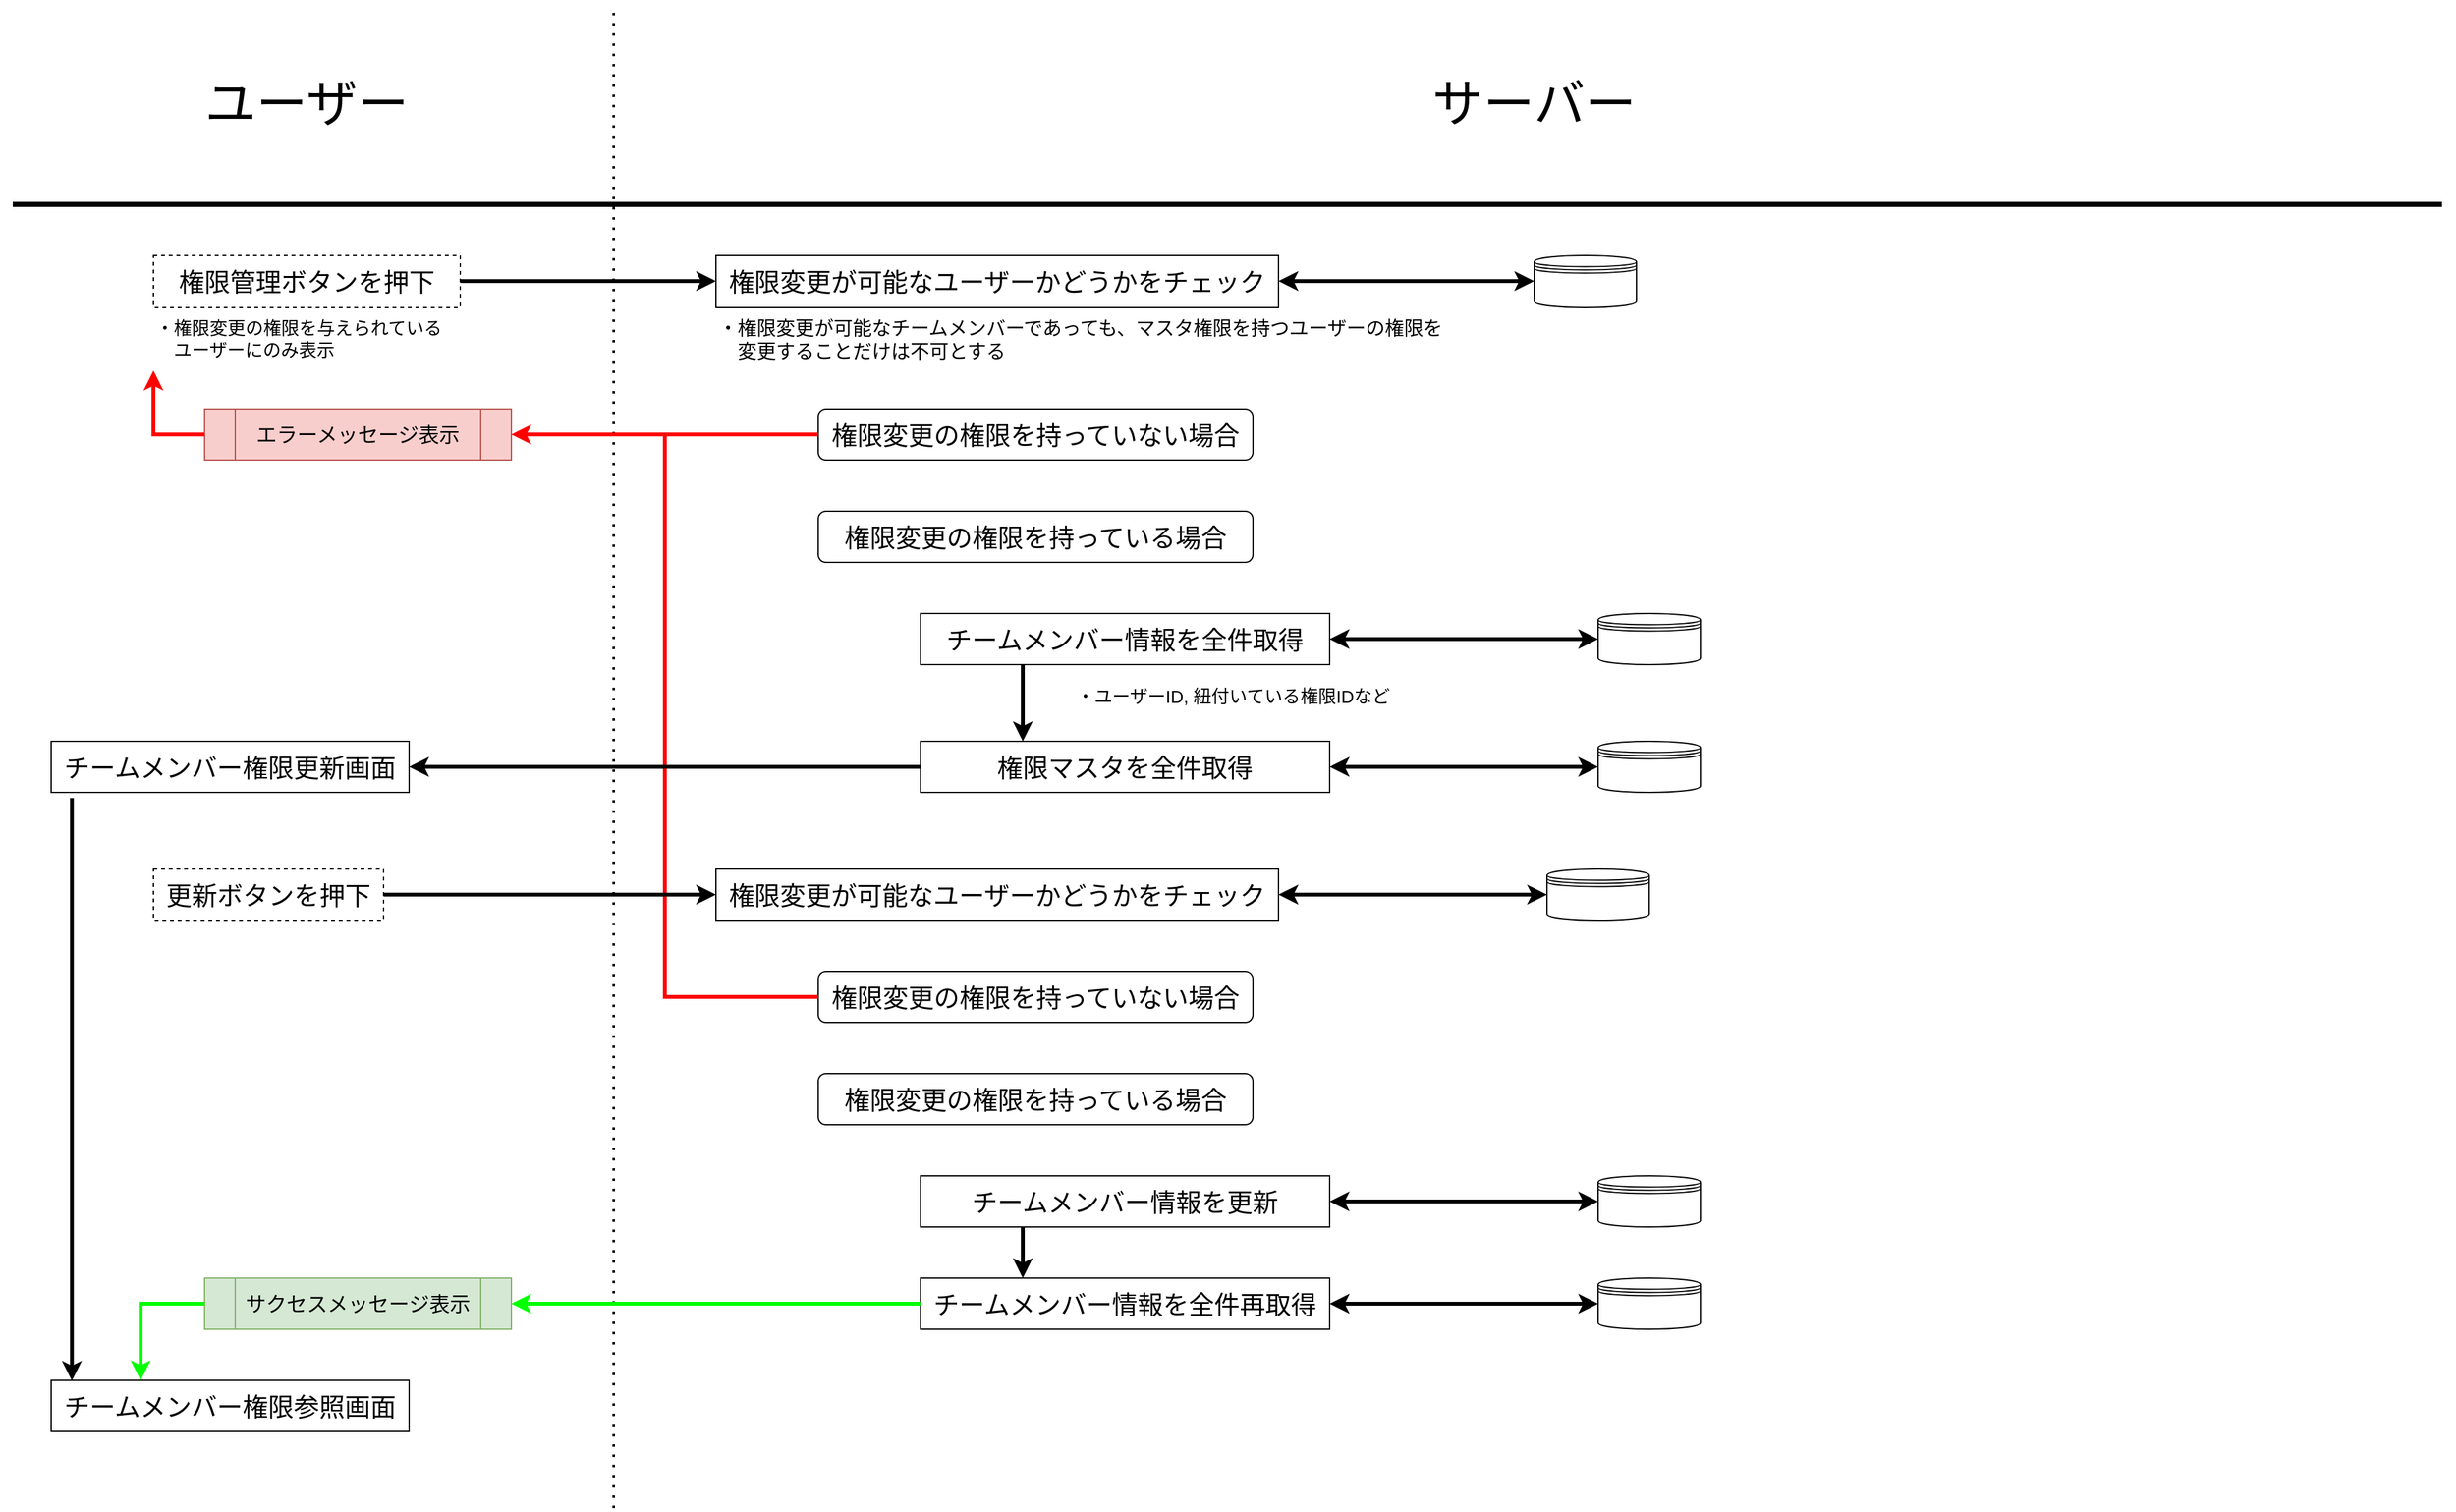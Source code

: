 <mxfile version="20.2.3" type="device"><diagram name="権限管理" id="1UEimCJ06rVjTFFncBrc"><mxGraphModel dx="1627" dy="1058" grid="1" gridSize="10" guides="1" tooltips="1" connect="1" arrows="1" fold="1" page="1" pageScale="1" pageWidth="1920" pageHeight="1200" background="none" math="0" shadow="0"><root><mxCell id="irrqL4z2XPsDJClaLvtr-0"/><mxCell id="irrqL4z2XPsDJClaLvtr-1" parent="irrqL4z2XPsDJClaLvtr-0"/><mxCell id="irrqL4z2XPsDJClaLvtr-2" value="" style="endArrow=none;html=1;rounded=0;strokeWidth=4;" parent="irrqL4z2XPsDJClaLvtr-1" edge="1"><mxGeometry width="50" height="50" relative="1" as="geometry"><mxPoint x="10" y="160" as="sourcePoint"/><mxPoint x="1910" y="160" as="targetPoint"/></mxGeometry></mxCell><mxCell id="irrqL4z2XPsDJClaLvtr-3" value="" style="endArrow=none;dashed=1;html=1;dashPattern=1 3;strokeWidth=2;rounded=0;" parent="irrqL4z2XPsDJClaLvtr-1" edge="1"><mxGeometry width="50" height="50" relative="1" as="geometry"><mxPoint x="480" y="1180" as="sourcePoint"/><mxPoint x="480" y="10" as="targetPoint"/></mxGeometry></mxCell><mxCell id="irrqL4z2XPsDJClaLvtr-4" value="ユーザー" style="text;html=1;strokeColor=none;fillColor=none;align=center;verticalAlign=middle;whiteSpace=wrap;rounded=0;fontSize=40;" parent="irrqL4z2XPsDJClaLvtr-1" vertex="1"><mxGeometry width="480" height="160" as="geometry"/></mxCell><mxCell id="irrqL4z2XPsDJClaLvtr-5" value="サーバー" style="text;html=1;strokeColor=none;fillColor=none;align=center;verticalAlign=middle;whiteSpace=wrap;rounded=0;fontSize=40;" parent="irrqL4z2XPsDJClaLvtr-1" vertex="1"><mxGeometry x="480" width="1440" height="160" as="geometry"/></mxCell><mxCell id="fPHEgb8I5eGJIg7w7mQr-0" value="チームメンバー権限更新画面" style="rounded=0;whiteSpace=wrap;html=1;fontSize=20;" vertex="1" parent="irrqL4z2XPsDJClaLvtr-1"><mxGeometry x="40" y="580" width="280" height="40" as="geometry"/></mxCell><mxCell id="fPHEgb8I5eGJIg7w7mQr-1" value="権限管理ボタンを押下" style="rounded=0;whiteSpace=wrap;html=1;fontSize=20;dashed=1;" vertex="1" parent="irrqL4z2XPsDJClaLvtr-1"><mxGeometry x="120" y="200" width="240" height="40" as="geometry"/></mxCell><mxCell id="fPHEgb8I5eGJIg7w7mQr-2" value="権限変更が可能なユーザーかどうかをチェック" style="rounded=0;whiteSpace=wrap;html=1;fontSize=20;" vertex="1" parent="irrqL4z2XPsDJClaLvtr-1"><mxGeometry x="560" y="200" width="440" height="40" as="geometry"/></mxCell><mxCell id="fPHEgb8I5eGJIg7w7mQr-3" value="・権限変更が可能なチームメンバーであっても、マスタ権限を持つユーザーの権限を&lt;br style=&quot;font-size: 15px;&quot;&gt;　変更することだけは不可とする" style="text;html=1;strokeColor=none;fillColor=none;align=left;verticalAlign=middle;whiteSpace=wrap;rounded=0;fontSize=15;" vertex="1" parent="irrqL4z2XPsDJClaLvtr-1"><mxGeometry x="560" y="250" width="610" height="30" as="geometry"/></mxCell><mxCell id="fPHEgb8I5eGJIg7w7mQr-4" value="・権限変更の権限を与えられている&lt;br style=&quot;font-size: 14px;&quot;&gt;　ユーザーにのみ表示" style="text;html=1;strokeColor=none;fillColor=none;align=left;verticalAlign=middle;whiteSpace=wrap;rounded=0;fontSize=14;" vertex="1" parent="irrqL4z2XPsDJClaLvtr-1"><mxGeometry x="120" y="250" width="280" height="30" as="geometry"/></mxCell><mxCell id="fPHEgb8I5eGJIg7w7mQr-5" value="権限変更の権限を持っていない場合" style="rounded=1;whiteSpace=wrap;html=1;fontSize=20;" vertex="1" parent="irrqL4z2XPsDJClaLvtr-1"><mxGeometry x="640" y="320" width="340" height="40" as="geometry"/></mxCell><mxCell id="fPHEgb8I5eGJIg7w7mQr-6" value="権限変更の権限を持っている場合" style="rounded=1;whiteSpace=wrap;html=1;fontSize=20;" vertex="1" parent="irrqL4z2XPsDJClaLvtr-1"><mxGeometry x="640" y="400" width="340" height="40" as="geometry"/></mxCell><mxCell id="fPHEgb8I5eGJIg7w7mQr-7" value="エラーメッセージ表示" style="shape=process;whiteSpace=wrap;html=1;backgroundOutline=1;fontSize=16;fillColor=#f8cecc;strokeColor=#b85450;" vertex="1" parent="irrqL4z2XPsDJClaLvtr-1"><mxGeometry x="160" y="320" width="240" height="40" as="geometry"/></mxCell><mxCell id="fPHEgb8I5eGJIg7w7mQr-8" value="チームメンバー情報を全件取得" style="rounded=0;whiteSpace=wrap;html=1;fontSize=20;" vertex="1" parent="irrqL4z2XPsDJClaLvtr-1"><mxGeometry x="720" y="480" width="320" height="40" as="geometry"/></mxCell><mxCell id="fPHEgb8I5eGJIg7w7mQr-9" value="権限マスタを全件取得" style="rounded=0;whiteSpace=wrap;html=1;fontSize=20;" vertex="1" parent="irrqL4z2XPsDJClaLvtr-1"><mxGeometry x="720" y="580" width="320" height="40" as="geometry"/></mxCell><mxCell id="fPHEgb8I5eGJIg7w7mQr-11" value="・ユーザーID, 紐付いている権限IDなど" style="text;html=1;strokeColor=none;fillColor=none;align=left;verticalAlign=middle;whiteSpace=wrap;rounded=0;fontSize=14;" vertex="1" parent="irrqL4z2XPsDJClaLvtr-1"><mxGeometry x="840" y="530" width="260" height="30" as="geometry"/></mxCell><mxCell id="fPHEgb8I5eGJIg7w7mQr-12" value="更新ボタンを押下" style="rounded=0;whiteSpace=wrap;html=1;fontSize=20;dashed=1;" vertex="1" parent="irrqL4z2XPsDJClaLvtr-1"><mxGeometry x="120" y="680" width="180" height="40" as="geometry"/></mxCell><mxCell id="fPHEgb8I5eGJIg7w7mQr-13" value="権限変更が可能なユーザーかどうかをチェック" style="rounded=0;whiteSpace=wrap;html=1;fontSize=20;" vertex="1" parent="irrqL4z2XPsDJClaLvtr-1"><mxGeometry x="560" y="680" width="440" height="40" as="geometry"/></mxCell><mxCell id="fPHEgb8I5eGJIg7w7mQr-14" value="権限変更の権限を持っていない場合" style="rounded=1;whiteSpace=wrap;html=1;fontSize=20;" vertex="1" parent="irrqL4z2XPsDJClaLvtr-1"><mxGeometry x="640" y="760" width="340" height="40" as="geometry"/></mxCell><mxCell id="fPHEgb8I5eGJIg7w7mQr-15" value="権限変更の権限を持っている場合" style="rounded=1;whiteSpace=wrap;html=1;fontSize=20;" vertex="1" parent="irrqL4z2XPsDJClaLvtr-1"><mxGeometry x="640" y="840" width="340" height="40" as="geometry"/></mxCell><mxCell id="fPHEgb8I5eGJIg7w7mQr-17" value="" style="endArrow=classic;html=1;rounded=0;fontSize=16;strokeWidth=3;entryX=1;entryY=0.5;entryDx=0;entryDy=0;exitX=0;exitY=0.5;exitDx=0;exitDy=0;strokeColor=#FF0000;" edge="1" parent="irrqL4z2XPsDJClaLvtr-1" source="fPHEgb8I5eGJIg7w7mQr-5" target="fPHEgb8I5eGJIg7w7mQr-7"><mxGeometry width="50" height="50" relative="1" as="geometry"><mxPoint x="570" y="590" as="sourcePoint"/><mxPoint x="620" y="540" as="targetPoint"/></mxGeometry></mxCell><mxCell id="fPHEgb8I5eGJIg7w7mQr-18" value="" style="endArrow=none;html=1;rounded=0;fontSize=16;strokeWidth=3;exitX=0;exitY=0.5;exitDx=0;exitDy=0;strokeColor=#FF0000;" edge="1" parent="irrqL4z2XPsDJClaLvtr-1" source="fPHEgb8I5eGJIg7w7mQr-14"><mxGeometry width="50" height="50" relative="1" as="geometry"><mxPoint x="570" y="590" as="sourcePoint"/><mxPoint x="520" y="340" as="targetPoint"/><Array as="points"><mxPoint x="520" y="780"/></Array></mxGeometry></mxCell><mxCell id="fPHEgb8I5eGJIg7w7mQr-19" value="" style="endArrow=classic;html=1;rounded=0;fontSize=16;strokeWidth=3;exitX=1;exitY=0.5;exitDx=0;exitDy=0;entryX=0;entryY=0.5;entryDx=0;entryDy=0;" edge="1" parent="irrqL4z2XPsDJClaLvtr-1" source="fPHEgb8I5eGJIg7w7mQr-1" target="fPHEgb8I5eGJIg7w7mQr-2"><mxGeometry width="50" height="50" relative="1" as="geometry"><mxPoint x="570" y="590" as="sourcePoint"/><mxPoint x="620" y="540" as="targetPoint"/></mxGeometry></mxCell><mxCell id="fPHEgb8I5eGJIg7w7mQr-20" value="" style="endArrow=classic;html=1;rounded=0;fontSize=16;strokeWidth=3;entryX=1;entryY=0.5;entryDx=0;entryDy=0;exitX=0;exitY=0.5;exitDx=0;exitDy=0;" edge="1" parent="irrqL4z2XPsDJClaLvtr-1" source="fPHEgb8I5eGJIg7w7mQr-9" target="fPHEgb8I5eGJIg7w7mQr-0"><mxGeometry width="50" height="50" relative="1" as="geometry"><mxPoint x="570" y="590" as="sourcePoint"/><mxPoint x="620" y="540" as="targetPoint"/></mxGeometry></mxCell><mxCell id="fPHEgb8I5eGJIg7w7mQr-21" value="" style="endArrow=classic;html=1;rounded=0;fontSize=16;strokeWidth=3;exitX=1;exitY=0.5;exitDx=0;exitDy=0;entryX=0;entryY=0.5;entryDx=0;entryDy=0;" edge="1" parent="irrqL4z2XPsDJClaLvtr-1" source="fPHEgb8I5eGJIg7w7mQr-12" target="fPHEgb8I5eGJIg7w7mQr-13"><mxGeometry width="50" height="50" relative="1" as="geometry"><mxPoint x="570" y="590" as="sourcePoint"/><mxPoint x="620" y="540" as="targetPoint"/></mxGeometry></mxCell><mxCell id="fPHEgb8I5eGJIg7w7mQr-22" value="チームメンバー情報を更新" style="rounded=0;whiteSpace=wrap;html=1;fontSize=20;" vertex="1" parent="irrqL4z2XPsDJClaLvtr-1"><mxGeometry x="720" y="920" width="320" height="40" as="geometry"/></mxCell><mxCell id="fPHEgb8I5eGJIg7w7mQr-23" value="チームメンバー情報を全件再取得" style="rounded=0;whiteSpace=wrap;html=1;fontSize=20;" vertex="1" parent="irrqL4z2XPsDJClaLvtr-1"><mxGeometry x="720" y="1000" width="320" height="40" as="geometry"/></mxCell><mxCell id="fPHEgb8I5eGJIg7w7mQr-24" value="チームメンバー権限参照画面" style="rounded=0;whiteSpace=wrap;html=1;fontSize=20;" vertex="1" parent="irrqL4z2XPsDJClaLvtr-1"><mxGeometry x="40" y="1080" width="280" height="40" as="geometry"/></mxCell><mxCell id="fPHEgb8I5eGJIg7w7mQr-25" value="サクセスメッセージ表示" style="shape=process;whiteSpace=wrap;html=1;backgroundOutline=1;fontSize=16;fillColor=#d5e8d4;strokeColor=#82b366;" vertex="1" parent="irrqL4z2XPsDJClaLvtr-1"><mxGeometry x="160" y="1000" width="240" height="40" as="geometry"/></mxCell><mxCell id="fPHEgb8I5eGJIg7w7mQr-26" value="" style="endArrow=classic;html=1;rounded=0;fontSize=16;strokeWidth=3;exitX=0;exitY=0.5;exitDx=0;exitDy=0;entryX=1;entryY=0.5;entryDx=0;entryDy=0;strokeColor=#00FF00;" edge="1" parent="irrqL4z2XPsDJClaLvtr-1" source="fPHEgb8I5eGJIg7w7mQr-23" target="fPHEgb8I5eGJIg7w7mQr-25"><mxGeometry width="50" height="50" relative="1" as="geometry"><mxPoint x="480" y="770" as="sourcePoint"/><mxPoint x="530" y="720" as="targetPoint"/></mxGeometry></mxCell><mxCell id="fPHEgb8I5eGJIg7w7mQr-27" value="" style="endArrow=classic;html=1;rounded=0;fontSize=16;strokeWidth=3;exitX=0;exitY=0.5;exitDx=0;exitDy=0;strokeColor=#FF0000;" edge="1" parent="irrqL4z2XPsDJClaLvtr-1" source="fPHEgb8I5eGJIg7w7mQr-7"><mxGeometry width="50" height="50" relative="1" as="geometry"><mxPoint x="480" y="480" as="sourcePoint"/><mxPoint x="120" y="290" as="targetPoint"/><Array as="points"><mxPoint x="120" y="340"/></Array></mxGeometry></mxCell><mxCell id="fPHEgb8I5eGJIg7w7mQr-28" value="" style="endArrow=classic;html=1;rounded=0;fontSize=16;strokeWidth=3;exitX=0;exitY=0.5;exitDx=0;exitDy=0;entryX=0.25;entryY=0;entryDx=0;entryDy=0;strokeColor=#00FF00;" edge="1" parent="irrqL4z2XPsDJClaLvtr-1" source="fPHEgb8I5eGJIg7w7mQr-25" target="fPHEgb8I5eGJIg7w7mQr-24"><mxGeometry width="50" height="50" relative="1" as="geometry"><mxPoint x="480" y="860" as="sourcePoint"/><mxPoint x="530" y="810" as="targetPoint"/><Array as="points"><mxPoint x="110" y="1020"/></Array></mxGeometry></mxCell><mxCell id="fPHEgb8I5eGJIg7w7mQr-29" value="" style="endArrow=classic;html=1;rounded=0;fontSize=16;strokeWidth=3;exitX=0.25;exitY=1;exitDx=0;exitDy=0;entryX=0.25;entryY=0;entryDx=0;entryDy=0;" edge="1" parent="irrqL4z2XPsDJClaLvtr-1" source="fPHEgb8I5eGJIg7w7mQr-8" target="fPHEgb8I5eGJIg7w7mQr-9"><mxGeometry width="50" height="50" relative="1" as="geometry"><mxPoint x="480" y="610" as="sourcePoint"/><mxPoint x="530" y="560" as="targetPoint"/></mxGeometry></mxCell><mxCell id="fPHEgb8I5eGJIg7w7mQr-30" value="" style="endArrow=classic;html=1;rounded=0;fontSize=16;strokeWidth=3;exitX=0.25;exitY=1;exitDx=0;exitDy=0;entryX=0.25;entryY=0;entryDx=0;entryDy=0;" edge="1" parent="irrqL4z2XPsDJClaLvtr-1" source="fPHEgb8I5eGJIg7w7mQr-22" target="fPHEgb8I5eGJIg7w7mQr-23"><mxGeometry width="50" height="50" relative="1" as="geometry"><mxPoint x="480" y="860" as="sourcePoint"/><mxPoint x="530" y="810" as="targetPoint"/></mxGeometry></mxCell><mxCell id="fPHEgb8I5eGJIg7w7mQr-31" value="" style="endArrow=classic;html=1;rounded=0;fontSize=16;strokeColor=#000000;strokeWidth=3;exitX=0.058;exitY=1.108;exitDx=0;exitDy=0;exitPerimeter=0;entryX=0.058;entryY=0.008;entryDx=0;entryDy=0;entryPerimeter=0;" edge="1" parent="irrqL4z2XPsDJClaLvtr-1" source="fPHEgb8I5eGJIg7w7mQr-0" target="fPHEgb8I5eGJIg7w7mQr-24"><mxGeometry width="50" height="50" relative="1" as="geometry"><mxPoint x="510" y="820" as="sourcePoint"/><mxPoint x="560" y="770" as="targetPoint"/></mxGeometry></mxCell><mxCell id="fPHEgb8I5eGJIg7w7mQr-32" value="" style="shape=datastore;whiteSpace=wrap;html=1;fontSize=16;" vertex="1" parent="irrqL4z2XPsDJClaLvtr-1"><mxGeometry x="1200" y="200" width="80" height="40" as="geometry"/></mxCell><mxCell id="fPHEgb8I5eGJIg7w7mQr-33" value="" style="endArrow=classic;startArrow=classic;html=1;rounded=0;fontSize=16;strokeColor=#000000;strokeWidth=3;entryX=0;entryY=0.5;entryDx=0;entryDy=0;exitX=1;exitY=0.5;exitDx=0;exitDy=0;" edge="1" parent="irrqL4z2XPsDJClaLvtr-1" source="fPHEgb8I5eGJIg7w7mQr-2" target="fPHEgb8I5eGJIg7w7mQr-32"><mxGeometry width="50" height="50" relative="1" as="geometry"><mxPoint x="1110" y="220" as="sourcePoint"/><mxPoint x="810" y="500" as="targetPoint"/></mxGeometry></mxCell><mxCell id="fPHEgb8I5eGJIg7w7mQr-34" value="" style="shape=datastore;whiteSpace=wrap;html=1;fontSize=16;" vertex="1" parent="irrqL4z2XPsDJClaLvtr-1"><mxGeometry x="1250" y="480" width="80" height="40" as="geometry"/></mxCell><mxCell id="fPHEgb8I5eGJIg7w7mQr-35" value="" style="endArrow=classic;startArrow=classic;html=1;rounded=0;fontSize=16;strokeColor=#000000;strokeWidth=3;entryX=0;entryY=0.5;entryDx=0;entryDy=0;" edge="1" parent="irrqL4z2XPsDJClaLvtr-1" target="fPHEgb8I5eGJIg7w7mQr-34"><mxGeometry width="50" height="50" relative="1" as="geometry"><mxPoint x="1040" y="500" as="sourcePoint"/><mxPoint x="740" y="780" as="targetPoint"/></mxGeometry></mxCell><mxCell id="fPHEgb8I5eGJIg7w7mQr-36" value="" style="shape=datastore;whiteSpace=wrap;html=1;fontSize=16;" vertex="1" parent="irrqL4z2XPsDJClaLvtr-1"><mxGeometry x="1250" y="580" width="80" height="40" as="geometry"/></mxCell><mxCell id="fPHEgb8I5eGJIg7w7mQr-37" value="" style="endArrow=classic;startArrow=classic;html=1;rounded=0;fontSize=16;strokeColor=#000000;strokeWidth=3;entryX=0;entryY=0.5;entryDx=0;entryDy=0;" edge="1" parent="irrqL4z2XPsDJClaLvtr-1" target="fPHEgb8I5eGJIg7w7mQr-36"><mxGeometry width="50" height="50" relative="1" as="geometry"><mxPoint x="1040" y="600" as="sourcePoint"/><mxPoint x="740" y="880" as="targetPoint"/></mxGeometry></mxCell><mxCell id="fPHEgb8I5eGJIg7w7mQr-38" value="" style="shape=datastore;whiteSpace=wrap;html=1;fontSize=16;" vertex="1" parent="irrqL4z2XPsDJClaLvtr-1"><mxGeometry x="1210" y="680" width="80" height="40" as="geometry"/></mxCell><mxCell id="fPHEgb8I5eGJIg7w7mQr-39" value="" style="endArrow=classic;startArrow=classic;html=1;rounded=0;fontSize=16;strokeColor=#000000;strokeWidth=3;entryX=0;entryY=0.5;entryDx=0;entryDy=0;" edge="1" parent="irrqL4z2XPsDJClaLvtr-1" target="fPHEgb8I5eGJIg7w7mQr-38"><mxGeometry width="50" height="50" relative="1" as="geometry"><mxPoint x="1000" y="700" as="sourcePoint"/><mxPoint x="700" y="980" as="targetPoint"/></mxGeometry></mxCell><mxCell id="fPHEgb8I5eGJIg7w7mQr-40" value="" style="shape=datastore;whiteSpace=wrap;html=1;fontSize=16;" vertex="1" parent="irrqL4z2XPsDJClaLvtr-1"><mxGeometry x="1250" y="920" width="80" height="40" as="geometry"/></mxCell><mxCell id="fPHEgb8I5eGJIg7w7mQr-41" value="" style="endArrow=classic;startArrow=classic;html=1;rounded=0;fontSize=16;strokeColor=#000000;strokeWidth=3;entryX=0;entryY=0.5;entryDx=0;entryDy=0;" edge="1" parent="irrqL4z2XPsDJClaLvtr-1" target="fPHEgb8I5eGJIg7w7mQr-40"><mxGeometry width="50" height="50" relative="1" as="geometry"><mxPoint x="1040" y="940" as="sourcePoint"/><mxPoint x="740" y="1220" as="targetPoint"/></mxGeometry></mxCell><mxCell id="fPHEgb8I5eGJIg7w7mQr-42" value="" style="shape=datastore;whiteSpace=wrap;html=1;fontSize=16;" vertex="1" parent="irrqL4z2XPsDJClaLvtr-1"><mxGeometry x="1250" y="1000" width="80" height="40" as="geometry"/></mxCell><mxCell id="fPHEgb8I5eGJIg7w7mQr-43" value="" style="endArrow=classic;startArrow=classic;html=1;rounded=0;fontSize=16;strokeColor=#000000;strokeWidth=3;entryX=0;entryY=0.5;entryDx=0;entryDy=0;" edge="1" parent="irrqL4z2XPsDJClaLvtr-1" target="fPHEgb8I5eGJIg7w7mQr-42"><mxGeometry width="50" height="50" relative="1" as="geometry"><mxPoint x="1040" y="1020" as="sourcePoint"/><mxPoint x="740" y="1300" as="targetPoint"/></mxGeometry></mxCell></root></mxGraphModel></diagram></mxfile>